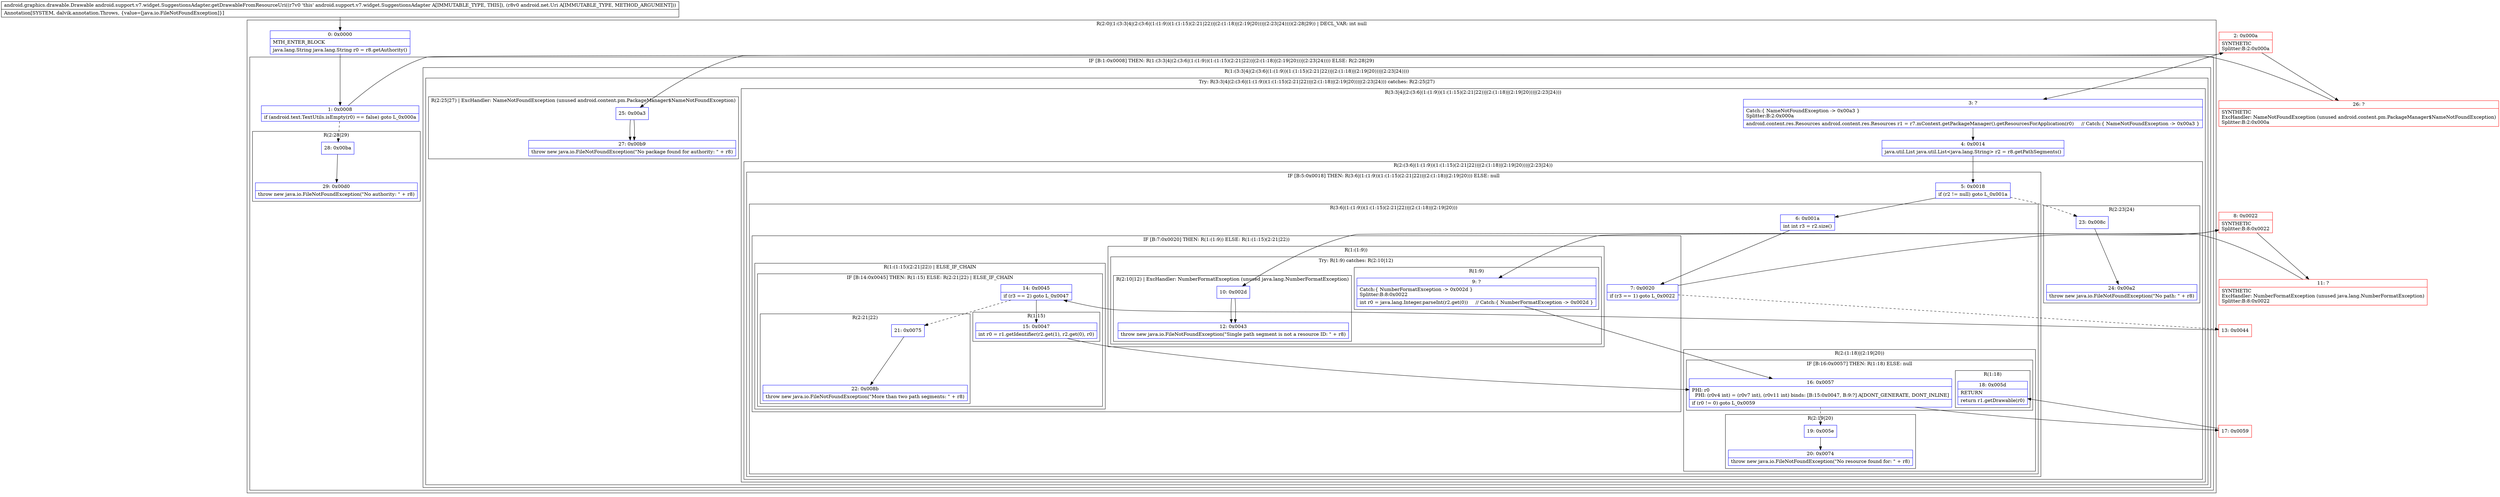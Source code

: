 digraph "CFG forandroid.support.v7.widget.SuggestionsAdapter.getDrawableFromResourceUri(Landroid\/net\/Uri;)Landroid\/graphics\/drawable\/Drawable;" {
subgraph cluster_Region_1385811341 {
label = "R(2:0|(1:(3:3|4|(2:(3:6|(1:(1:9))(1:(1:15)(2:21|22))|(2:(1:18)|(2:19|20)))|(2:23|24))))(2:28|29)) | DECL_VAR: int null\l";
node [shape=record,color=blue];
Node_0 [shape=record,label="{0\:\ 0x0000|MTH_ENTER_BLOCK\l|java.lang.String java.lang.String r0 = r8.getAuthority()\l}"];
subgraph cluster_IfRegion_977590037 {
label = "IF [B:1:0x0008] THEN: R(1:(3:3|4|(2:(3:6|(1:(1:9))(1:(1:15)(2:21|22))|(2:(1:18)|(2:19|20)))|(2:23|24)))) ELSE: R(2:28|29)";
node [shape=record,color=blue];
Node_1 [shape=record,label="{1\:\ 0x0008|if (android.text.TextUtils.isEmpty(r0) == false) goto L_0x000a\l}"];
subgraph cluster_Region_590795140 {
label = "R(1:(3:3|4|(2:(3:6|(1:(1:9))(1:(1:15)(2:21|22))|(2:(1:18)|(2:19|20)))|(2:23|24))))";
node [shape=record,color=blue];
subgraph cluster_TryCatchRegion_701621250 {
label = "Try: R(3:3|4|(2:(3:6|(1:(1:9))(1:(1:15)(2:21|22))|(2:(1:18)|(2:19|20)))|(2:23|24))) catches: R(2:25|27)";
node [shape=record,color=blue];
subgraph cluster_Region_1355815979 {
label = "R(3:3|4|(2:(3:6|(1:(1:9))(1:(1:15)(2:21|22))|(2:(1:18)|(2:19|20)))|(2:23|24)))";
node [shape=record,color=blue];
Node_3 [shape=record,label="{3\:\ ?|Catch:\{ NameNotFoundException \-\> 0x00a3 \}\lSplitter:B:2:0x000a\l|android.content.res.Resources android.content.res.Resources r1 = r7.mContext.getPackageManager().getResourcesForApplication(r0)     \/\/ Catch:\{ NameNotFoundException \-\> 0x00a3 \}\l}"];
Node_4 [shape=record,label="{4\:\ 0x0014|java.util.List java.util.List\<java.lang.String\> r2 = r8.getPathSegments()\l}"];
subgraph cluster_Region_738228680 {
label = "R(2:(3:6|(1:(1:9))(1:(1:15)(2:21|22))|(2:(1:18)|(2:19|20)))|(2:23|24))";
node [shape=record,color=blue];
subgraph cluster_IfRegion_1209616037 {
label = "IF [B:5:0x0018] THEN: R(3:6|(1:(1:9))(1:(1:15)(2:21|22))|(2:(1:18)|(2:19|20))) ELSE: null";
node [shape=record,color=blue];
Node_5 [shape=record,label="{5\:\ 0x0018|if (r2 != null) goto L_0x001a\l}"];
subgraph cluster_Region_410528457 {
label = "R(3:6|(1:(1:9))(1:(1:15)(2:21|22))|(2:(1:18)|(2:19|20)))";
node [shape=record,color=blue];
Node_6 [shape=record,label="{6\:\ 0x001a|int int r3 = r2.size()\l}"];
subgraph cluster_IfRegion_1317935735 {
label = "IF [B:7:0x0020] THEN: R(1:(1:9)) ELSE: R(1:(1:15)(2:21|22))";
node [shape=record,color=blue];
Node_7 [shape=record,label="{7\:\ 0x0020|if (r3 == 1) goto L_0x0022\l}"];
subgraph cluster_Region_1052824253 {
label = "R(1:(1:9))";
node [shape=record,color=blue];
subgraph cluster_TryCatchRegion_728735248 {
label = "Try: R(1:9) catches: R(2:10|12)";
node [shape=record,color=blue];
subgraph cluster_Region_1410845818 {
label = "R(1:9)";
node [shape=record,color=blue];
Node_9 [shape=record,label="{9\:\ ?|Catch:\{ NumberFormatException \-\> 0x002d \}\lSplitter:B:8:0x0022\l|int r0 = java.lang.Integer.parseInt(r2.get(0))     \/\/ Catch:\{ NumberFormatException \-\> 0x002d \}\l}"];
}
subgraph cluster_Region_230203019 {
label = "R(2:10|12) | ExcHandler: NumberFormatException (unused java.lang.NumberFormatException)\l";
node [shape=record,color=blue];
Node_10 [shape=record,label="{10\:\ 0x002d}"];
Node_12 [shape=record,label="{12\:\ 0x0043|throw new java.io.FileNotFoundException(\"Single path segment is not a resource ID: \" + r8)\l}"];
}
}
}
subgraph cluster_Region_584673485 {
label = "R(1:(1:15)(2:21|22)) | ELSE_IF_CHAIN\l";
node [shape=record,color=blue];
subgraph cluster_IfRegion_1285575021 {
label = "IF [B:14:0x0045] THEN: R(1:15) ELSE: R(2:21|22) | ELSE_IF_CHAIN\l";
node [shape=record,color=blue];
Node_14 [shape=record,label="{14\:\ 0x0045|if (r3 == 2) goto L_0x0047\l}"];
subgraph cluster_Region_1209042538 {
label = "R(1:15)";
node [shape=record,color=blue];
Node_15 [shape=record,label="{15\:\ 0x0047|int r0 = r1.getIdentifier(r2.get(1), r2.get(0), r0)\l}"];
}
subgraph cluster_Region_448008977 {
label = "R(2:21|22)";
node [shape=record,color=blue];
Node_21 [shape=record,label="{21\:\ 0x0075}"];
Node_22 [shape=record,label="{22\:\ 0x008b|throw new java.io.FileNotFoundException(\"More than two path segments: \" + r8)\l}"];
}
}
}
}
subgraph cluster_Region_1300005193 {
label = "R(2:(1:18)|(2:19|20))";
node [shape=record,color=blue];
subgraph cluster_IfRegion_83432107 {
label = "IF [B:16:0x0057] THEN: R(1:18) ELSE: null";
node [shape=record,color=blue];
Node_16 [shape=record,label="{16\:\ 0x0057|PHI: r0 \l  PHI: (r0v4 int) = (r0v7 int), (r0v11 int) binds: [B:15:0x0047, B:9:?] A[DONT_GENERATE, DONT_INLINE]\l|if (r0 != 0) goto L_0x0059\l}"];
subgraph cluster_Region_1417269056 {
label = "R(1:18)";
node [shape=record,color=blue];
Node_18 [shape=record,label="{18\:\ 0x005d|RETURN\l|return r1.getDrawable(r0)\l}"];
}
}
subgraph cluster_Region_1829735929 {
label = "R(2:19|20)";
node [shape=record,color=blue];
Node_19 [shape=record,label="{19\:\ 0x005e}"];
Node_20 [shape=record,label="{20\:\ 0x0074|throw new java.io.FileNotFoundException(\"No resource found for: \" + r8)\l}"];
}
}
}
}
subgraph cluster_Region_1461270482 {
label = "R(2:23|24)";
node [shape=record,color=blue];
Node_23 [shape=record,label="{23\:\ 0x008c}"];
Node_24 [shape=record,label="{24\:\ 0x00a2|throw new java.io.FileNotFoundException(\"No path: \" + r8)\l}"];
}
}
}
subgraph cluster_Region_2118550193 {
label = "R(2:25|27) | ExcHandler: NameNotFoundException (unused android.content.pm.PackageManager$NameNotFoundException)\l";
node [shape=record,color=blue];
Node_25 [shape=record,label="{25\:\ 0x00a3}"];
Node_27 [shape=record,label="{27\:\ 0x00b9|throw new java.io.FileNotFoundException(\"No package found for authority: \" + r8)\l}"];
}
}
}
subgraph cluster_Region_853978008 {
label = "R(2:28|29)";
node [shape=record,color=blue];
Node_28 [shape=record,label="{28\:\ 0x00ba}"];
Node_29 [shape=record,label="{29\:\ 0x00d0|throw new java.io.FileNotFoundException(\"No authority: \" + r8)\l}"];
}
}
}
subgraph cluster_Region_2118550193 {
label = "R(2:25|27) | ExcHandler: NameNotFoundException (unused android.content.pm.PackageManager$NameNotFoundException)\l";
node [shape=record,color=blue];
Node_25 [shape=record,label="{25\:\ 0x00a3}"];
Node_27 [shape=record,label="{27\:\ 0x00b9|throw new java.io.FileNotFoundException(\"No package found for authority: \" + r8)\l}"];
}
subgraph cluster_Region_230203019 {
label = "R(2:10|12) | ExcHandler: NumberFormatException (unused java.lang.NumberFormatException)\l";
node [shape=record,color=blue];
Node_10 [shape=record,label="{10\:\ 0x002d}"];
Node_12 [shape=record,label="{12\:\ 0x0043|throw new java.io.FileNotFoundException(\"Single path segment is not a resource ID: \" + r8)\l}"];
}
Node_2 [shape=record,color=red,label="{2\:\ 0x000a|SYNTHETIC\lSplitter:B:2:0x000a\l}"];
Node_8 [shape=record,color=red,label="{8\:\ 0x0022|SYNTHETIC\lSplitter:B:8:0x0022\l}"];
Node_11 [shape=record,color=red,label="{11\:\ ?|SYNTHETIC\lExcHandler: NumberFormatException (unused java.lang.NumberFormatException)\lSplitter:B:8:0x0022\l}"];
Node_13 [shape=record,color=red,label="{13\:\ 0x0044}"];
Node_17 [shape=record,color=red,label="{17\:\ 0x0059}"];
Node_26 [shape=record,color=red,label="{26\:\ ?|SYNTHETIC\lExcHandler: NameNotFoundException (unused android.content.pm.PackageManager$NameNotFoundException)\lSplitter:B:2:0x000a\l}"];
MethodNode[shape=record,label="{android.graphics.drawable.Drawable android.support.v7.widget.SuggestionsAdapter.getDrawableFromResourceUri((r7v0 'this' android.support.v7.widget.SuggestionsAdapter A[IMMUTABLE_TYPE, THIS]), (r8v0 android.net.Uri A[IMMUTABLE_TYPE, METHOD_ARGUMENT]))  | Annotation[SYSTEM, dalvik.annotation.Throws, \{value=[java.io.FileNotFoundException]\}]\l}"];
MethodNode -> Node_0;
Node_0 -> Node_1;
Node_1 -> Node_2;
Node_1 -> Node_28[style=dashed];
Node_3 -> Node_4;
Node_4 -> Node_5;
Node_5 -> Node_6;
Node_5 -> Node_23[style=dashed];
Node_6 -> Node_7;
Node_7 -> Node_8;
Node_7 -> Node_13[style=dashed];
Node_9 -> Node_16;
Node_10 -> Node_12;
Node_14 -> Node_15;
Node_14 -> Node_21[style=dashed];
Node_15 -> Node_16;
Node_21 -> Node_22;
Node_16 -> Node_17;
Node_16 -> Node_19[style=dashed];
Node_19 -> Node_20;
Node_23 -> Node_24;
Node_25 -> Node_27;
Node_28 -> Node_29;
Node_25 -> Node_27;
Node_10 -> Node_12;
Node_2 -> Node_3;
Node_2 -> Node_26;
Node_8 -> Node_9;
Node_8 -> Node_11;
Node_11 -> Node_10;
Node_13 -> Node_14;
Node_17 -> Node_18;
Node_26 -> Node_25;
}

